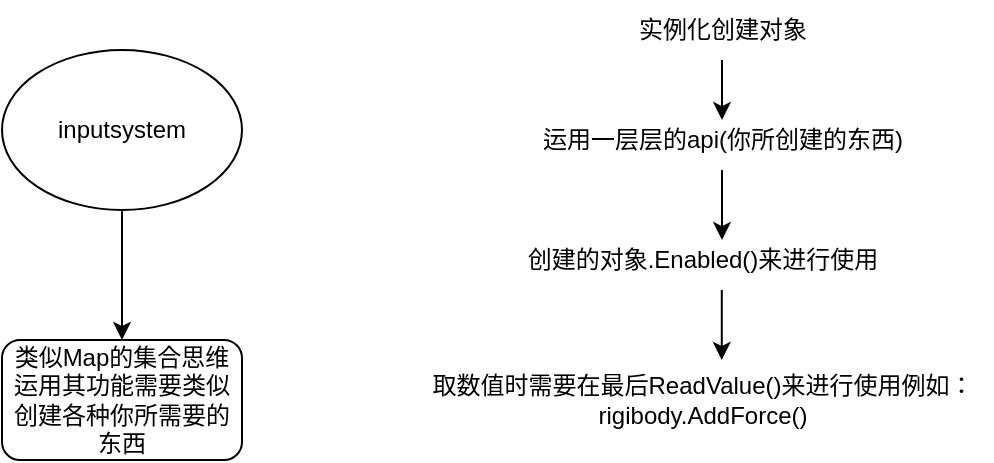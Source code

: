 <mxfile version="21.1.1" type="github">
  <diagram name="第 1 页" id="MhAiAOMPX1Z3Ys_U6UCu">
    <mxGraphModel dx="2088" dy="900" grid="1" gridSize="10" guides="1" tooltips="1" connect="1" arrows="1" fold="1" page="1" pageScale="1" pageWidth="827" pageHeight="1169" math="0" shadow="0">
      <root>
        <mxCell id="0" />
        <mxCell id="1" parent="0" />
        <mxCell id="8z13kD8qhg3C8lRgzbQf-13" style="edgeStyle=orthogonalEdgeStyle;rounded=0;orthogonalLoop=1;jettySize=auto;html=1;entryX=0.5;entryY=0;entryDx=0;entryDy=0;" edge="1" parent="1" source="8z13kD8qhg3C8lRgzbQf-1" target="8z13kD8qhg3C8lRgzbQf-2">
          <mxGeometry relative="1" as="geometry" />
        </mxCell>
        <mxCell id="8z13kD8qhg3C8lRgzbQf-1" value="inputsystem" style="ellipse;whiteSpace=wrap;html=1;" vertex="1" parent="1">
          <mxGeometry x="-35" y="105" width="120" height="80" as="geometry" />
        </mxCell>
        <mxCell id="8z13kD8qhg3C8lRgzbQf-2" value="类似Map的集合思维运用其功能需要类似创建各种你所需要的东西" style="rounded=1;whiteSpace=wrap;html=1;" vertex="1" parent="1">
          <mxGeometry x="-35" y="250" width="120" height="60" as="geometry" />
        </mxCell>
        <mxCell id="8z13kD8qhg3C8lRgzbQf-8" style="edgeStyle=orthogonalEdgeStyle;rounded=0;orthogonalLoop=1;jettySize=auto;html=1;entryX=0.5;entryY=0.167;entryDx=0;entryDy=0;entryPerimeter=0;" edge="1" parent="1" source="8z13kD8qhg3C8lRgzbQf-4" target="8z13kD8qhg3C8lRgzbQf-5">
          <mxGeometry relative="1" as="geometry" />
        </mxCell>
        <mxCell id="8z13kD8qhg3C8lRgzbQf-4" value="实例化创建对象" style="text;html=1;align=center;verticalAlign=middle;resizable=0;points=[];autosize=1;strokeColor=none;fillColor=none;" vertex="1" parent="1">
          <mxGeometry x="270" y="80" width="110" height="30" as="geometry" />
        </mxCell>
        <mxCell id="8z13kD8qhg3C8lRgzbQf-9" style="edgeStyle=orthogonalEdgeStyle;rounded=0;orthogonalLoop=1;jettySize=auto;html=1;entryX=0.55;entryY=0.167;entryDx=0;entryDy=0;entryPerimeter=0;" edge="1" parent="1" source="8z13kD8qhg3C8lRgzbQf-5" target="8z13kD8qhg3C8lRgzbQf-6">
          <mxGeometry relative="1" as="geometry" />
        </mxCell>
        <mxCell id="8z13kD8qhg3C8lRgzbQf-5" value="运用一层层的api(你所创建的东西)" style="text;html=1;align=center;verticalAlign=middle;resizable=0;points=[];autosize=1;strokeColor=none;fillColor=none;" vertex="1" parent="1">
          <mxGeometry x="225" y="135" width="200" height="30" as="geometry" />
        </mxCell>
        <mxCell id="8z13kD8qhg3C8lRgzbQf-10" style="edgeStyle=orthogonalEdgeStyle;rounded=0;orthogonalLoop=1;jettySize=auto;html=1;entryX=0.534;entryY=0;entryDx=0;entryDy=0;entryPerimeter=0;" edge="1" parent="1" source="8z13kD8qhg3C8lRgzbQf-6" target="8z13kD8qhg3C8lRgzbQf-7">
          <mxGeometry relative="1" as="geometry">
            <Array as="points">
              <mxPoint x="325" y="250" />
            </Array>
          </mxGeometry>
        </mxCell>
        <mxCell id="8z13kD8qhg3C8lRgzbQf-6" value="创建的对象.Enabled()来进行使用" style="text;html=1;align=center;verticalAlign=middle;resizable=0;points=[];autosize=1;strokeColor=none;fillColor=none;" vertex="1" parent="1">
          <mxGeometry x="215" y="195" width="200" height="30" as="geometry" />
        </mxCell>
        <mxCell id="8z13kD8qhg3C8lRgzbQf-7" value="取数值时需要在最后ReadValue()来进行使用例如：&lt;br&gt;rigibody.AddForce()" style="text;html=1;align=center;verticalAlign=middle;resizable=0;points=[];autosize=1;strokeColor=none;fillColor=none;" vertex="1" parent="1">
          <mxGeometry x="170" y="260" width="290" height="40" as="geometry" />
        </mxCell>
      </root>
    </mxGraphModel>
  </diagram>
</mxfile>
